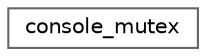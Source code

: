 digraph "类继承关系图"
{
 // LATEX_PDF_SIZE
  bgcolor="transparent";
  edge [fontname=Helvetica,fontsize=10,labelfontname=Helvetica,labelfontsize=10];
  node [fontname=Helvetica,fontsize=10,shape=box,height=0.2,width=0.4];
  rankdir="LR";
  Node0 [id="Node000000",label="console_mutex",height=0.2,width=0.4,color="grey40", fillcolor="white", style="filled",URL="$structspdlog_1_1details_1_1console__mutex.html",tooltip=" "];
}

